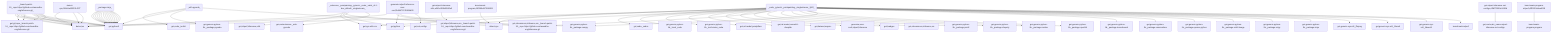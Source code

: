 graph TD
    app-mlperf-inference,d775cac873ee4231_(_reference,_pointpainting,_pytorch,_cuda,_valid,_r5.0-dev_default,_singlestream_) --> detect,os
    app-mlperf-inference,d775cac873ee4231_(_reference,_pointpainting,_pytorch,_cuda,_valid,_r5.0-dev_default,_singlestream_) --> get,sys-utils-cm
    app-mlperf-inference,d775cac873ee4231_(_reference,_pointpainting,_pytorch,_cuda,_valid,_r5.0-dev_default,_singlestream_) --> get,python
    get-mlperf-inference-src,4b57186581024797_(_branch.patch-16,_repo.https://github.com/anandhu-eng/inference.git_) --> detect,os
    get-mlperf-inference-src,4b57186581024797_(_branch.patch-16,_repo.https://github.com/anandhu-eng/inference.git_) --> get,python3
    get-mlperf-inference-src,4b57186581024797_(_branch.patch-16,_repo.https://github.com/anandhu-eng/inference.git_) --> get,git,repo,_branch.patch-16,_repo.https://github.com/anandhu-eng/inference.git
    app-mlperf-inference,d775cac873ee4231_(_reference,_pointpainting,_pytorch,_cuda,_valid,_r5.0-dev_default,_singlestream_) --> get,mlcommons,inference,src,_branch.patch-16,_repo.https://github.com/anandhu-eng/inference.git
    get-mlperf-inference-src,4b57186581024797_(_branch.patch-16,_repo.https://github.com/anandhu-eng/inference.git_) --> detect,os
    get-mlperf-inference-src,4b57186581024797_(_branch.patch-16,_repo.https://github.com/anandhu-eng/inference.git_) --> get,python3
    get-mlperf-inference-src,4b57186581024797_(_branch.patch-16,_repo.https://github.com/anandhu-eng/inference.git_) --> get,git,repo,_branch.patch-16,_repo.https://github.com/anandhu-eng/inference.git
    get-mlperf-inference-utils,e341e5f86d8342e5 --> get,mlperf,inference,src,_branch.patch-16,_repo.https://github.com/anandhu-eng/inference.git
    app-mlperf-inference,d775cac873ee4231_(_reference,_pointpainting,_pytorch,_cuda,_valid,_r5.0-dev_default,_singlestream_) --> get,mlperf,inference,utils
    get-cuda-devices,7a3ede4d3558427a_(_with-pycuda_) --> get,cuda,_toolkit
    get-cuda-devices,7a3ede4d3558427a_(_with-pycuda_) --> get,python3
    get-generic-python-lib,94b62a682bc44791_(_package.pycuda_) --> get,python3
    get-cuda-devices,7a3ede4d3558427a_(_with-pycuda_) --> get,generic-python-lib,_package.pycuda
    get-generic-python-lib,94b62a682bc44791_(_package.numpy_) --> get,python3
    get-cuda-devices,7a3ede4d3558427a_(_with-pycuda_) --> get,generic-python-lib,_package.numpy
    app-mlperf-inference,d775cac873ee4231_(_reference,_pointpainting,_pytorch,_cuda,_valid,_r5.0-dev_default,_singlestream_) --> get,cuda-devices,_with-pycuda
    app-mlperf-inference-mlcommons-python,ff149e9781fc4b65_(_cuda,_pytorch,_pointpainting,_singlestream,_fp32_) --> detect,os
    detect-cpu,586c8a43320142f7 --> detect,os
    app-mlperf-inference-mlcommons-python,ff149e9781fc4b65_(_cuda,_pytorch,_pointpainting,_singlestream,_fp32_) --> detect,cpu
    app-mlperf-inference-mlcommons-python,ff149e9781fc4b65_(_cuda,_pytorch,_pointpainting,_singlestream,_fp32_) --> get,sys-utils-cm
    app-mlperf-inference-mlcommons-python,ff149e9781fc4b65_(_cuda,_pytorch,_pointpainting,_singlestream,_fp32_) --> get,python
    app-mlperf-inference-mlcommons-python,ff149e9781fc4b65_(_cuda,_pytorch,_pointpainting,_singlestream,_fp32_) --> get,cuda,_cudnn
    get-generic-python-lib,94b62a682bc44791_(_torch_cuda_) --> get,python3
    app-mlperf-inference-mlcommons-python,ff149e9781fc4b65_(_cuda,_pytorch,_pointpainting,_singlestream,_fp32_) --> get,generic-python-lib,_torch_cuda
    get-generic-python-lib,94b62a682bc44791_(_torchvision_cuda_) --> get,python3
    app-mlperf-inference-mlcommons-python,ff149e9781fc4b65_(_cuda,_pytorch,_pointpainting,_singlestream,_fp32_) --> get,generic-python-lib,_torchvision_cuda
    app-mlperf-inference-mlcommons-python,ff149e9781fc4b65_(_cuda,_pytorch,_pointpainting,_singlestream,_fp32_) --> get,ml-model,pointpillars
    app-mlperf-inference-mlcommons-python,ff149e9781fc4b65_(_cuda,_pytorch,_pointpainting,_singlestream,_fp32_) --> get,ml-model,resnet50-deeplab
    app-mlperf-inference-mlcommons-python,ff149e9781fc4b65_(_cuda,_pytorch,_pointpainting,_singlestream,_fp32_) --> get,dataset,waymo
    generate-mlperf-inference-user-conf,3af4475745964b93 --> detect,os
    detect-cpu,586c8a43320142f7 --> detect,os
    generate-mlperf-inference-user-conf,3af4475745964b93 --> detect,cpu
    generate-mlperf-inference-user-conf,3af4475745964b93 --> get,python
    get-mlperf-inference-src,4b57186581024797_(_branch.patch-16,_repo.https://github.com/anandhu-eng/inference.git_) --> detect,os
    get-mlperf-inference-src,4b57186581024797_(_branch.patch-16,_repo.https://github.com/anandhu-eng/inference.git_) --> get,python3
    get-mlperf-inference-src,4b57186581024797_(_branch.patch-16,_repo.https://github.com/anandhu-eng/inference.git_) --> get,git,repo,_branch.patch-16,_repo.https://github.com/anandhu-eng/inference.git
    generate-mlperf-inference-user-conf,3af4475745964b93 --> get,mlcommons,inference,src,_branch.patch-16,_repo.https://github.com/anandhu-eng/inference.git
    get-mlperf-inference-sut-configs,c2fbf72009e2445b --> get,cache,dir,_name.mlperf-inference-sut-configs
    generate-mlperf-inference-user-conf,3af4475745964b93 --> get,sut,configs
    app-mlperf-inference-mlcommons-python,ff149e9781fc4b65_(_cuda,_pytorch,_pointpainting,_singlestream,_fp32_) --> generate,user-conf,mlperf,inference
    app-mlperf-inference-mlcommons-python,ff149e9781fc4b65_(_cuda,_pytorch,_pointpainting,_singlestream,_fp32_) --> get,loadgen
    get-mlperf-inference-src,4b57186581024797_(_branch.patch-16,_repo.https://github.com/anandhu-eng/inference.git_) --> detect,os
    get-mlperf-inference-src,4b57186581024797_(_branch.patch-16,_repo.https://github.com/anandhu-eng/inference.git_) --> get,python3
    get-mlperf-inference-src,4b57186581024797_(_branch.patch-16,_repo.https://github.com/anandhu-eng/inference.git_) --> get,git,repo,_branch.patch-16,_repo.https://github.com/anandhu-eng/inference.git
    app-mlperf-inference-mlcommons-python,ff149e9781fc4b65_(_cuda,_pytorch,_pointpainting,_singlestream,_fp32_) --> get,mlcommons,inference,src,_branch.patch-16,_repo.https://github.com/anandhu-eng/inference.git
    app-mlperf-inference-mlcommons-python,ff149e9781fc4b65_(_cuda,_pytorch,_pointpainting,_singlestream,_fp32_) --> get,mlcommons,inference,src
    get-generic-python-lib,94b62a682bc44791_(_package.psutil_) --> get,python3
    app-mlperf-inference-mlcommons-python,ff149e9781fc4b65_(_cuda,_pytorch,_pointpainting,_singlestream,_fp32_) --> get,generic-python-lib,_package.psutil
    get-generic-python-lib,94b62a682bc44791_(_package.shapely_) --> get,python3
    app-mlperf-inference-mlcommons-python,ff149e9781fc4b65_(_cuda,_pytorch,_pointpainting,_singlestream,_fp32_) --> get,generic-python-lib,_package.shapely
    get-generic-python-lib,94b62a682bc44791_(_package.numba_) --> get,python3
    app-mlperf-inference-mlcommons-python,ff149e9781fc4b65_(_cuda,_pytorch,_pointpainting,_singlestream,_fp32_) --> get,generic-python-lib,_package.numba
    get-generic-python-lib,94b62a682bc44791_(_package.open3d_) --> get,python3
    app-mlperf-inference-mlcommons-python,ff149e9781fc4b65_(_cuda,_pytorch,_pointpainting,_singlestream,_fp32_) --> get,generic-python-lib,_package.open3d
    get-generic-python-lib,94b62a682bc44791_(_package.numpy_) --> get,python3
    app-mlperf-inference-mlcommons-python,ff149e9781fc4b65_(_cuda,_pytorch,_pointpainting,_singlestream,_fp32_) --> get,generic-python-lib,_package.numpy
    get-generic-python-lib,94b62a682bc44791_(_package.tensorboard_) --> get,python3
    app-mlperf-inference-mlcommons-python,ff149e9781fc4b65_(_cuda,_pytorch,_pointpainting,_singlestream,_fp32_) --> get,generic-python-lib,_package.tensorboard
    get-generic-python-lib,94b62a682bc44791_(_package.onnxruntime_) --> get,python3
    app-mlperf-inference-mlcommons-python,ff149e9781fc4b65_(_cuda,_pytorch,_pointpainting,_singlestream,_fp32_) --> get,generic-python-lib,_package.onnxruntime
    get-generic-python-lib,94b62a682bc44791_(_package.opencv-python_) --> get,python3
    app-mlperf-inference-mlcommons-python,ff149e9781fc4b65_(_cuda,_pytorch,_pointpainting,_singlestream,_fp32_) --> get,generic-python-lib,_package.opencv-python
    get-generic-python-lib,94b62a682bc44791_(_package.scikit-image_) --> get,python3
    app-mlperf-inference-mlcommons-python,ff149e9781fc4b65_(_cuda,_pytorch,_pointpainting,_singlestream,_fp32_) --> get,generic-python-lib,_package.scikit-image
    get-generic-python-lib,94b62a682bc44791_(_package.scipy_) --> get,python3
    app-mlperf-inference-mlcommons-python,ff149e9781fc4b65_(_cuda,_pytorch,_pointpainting,_singlestream,_fp32_) --> get,generic-python-lib,_package.scipy
    get-generic-python-lib,94b62a682bc44791_(_package.ninja_) --> get,python3
    app-mlperf-inference-mlcommons-python,ff149e9781fc4b65_(_cuda,_pytorch,_pointpainting,_singlestream,_fp32_) --> get,generic-python-lib,_package.ninja
    app-mlperf-inference-mlcommons-python,ff149e9781fc4b65_(_cuda,_pytorch,_pointpainting,_singlestream,_fp32_) --> get,generic-sys-util,_ffmpeg
    app-mlperf-inference-mlcommons-python,ff149e9781fc4b65_(_cuda,_pytorch,_pointpainting,_singlestream,_fp32_) --> get,generic-sys-util,_libsm6
    app-mlperf-inference-mlcommons-python,ff149e9781fc4b65_(_cuda,_pytorch,_pointpainting,_singlestream,_fp32_) --> get,generic-sys-util,_libxext6
    detect-cpu,586c8a43320142f7 --> detect,os
    benchmark-program,19f369ef47084895 --> detect,cpu
    benchmark-program-mlperf,cfff0132a8aa4018 --> benchmark-program,program
    app-mlperf-inference-mlcommons-python,ff149e9781fc4b65_(_cuda,_pytorch,_pointpainting,_singlestream,_fp32_) --> benchmark-mlperf